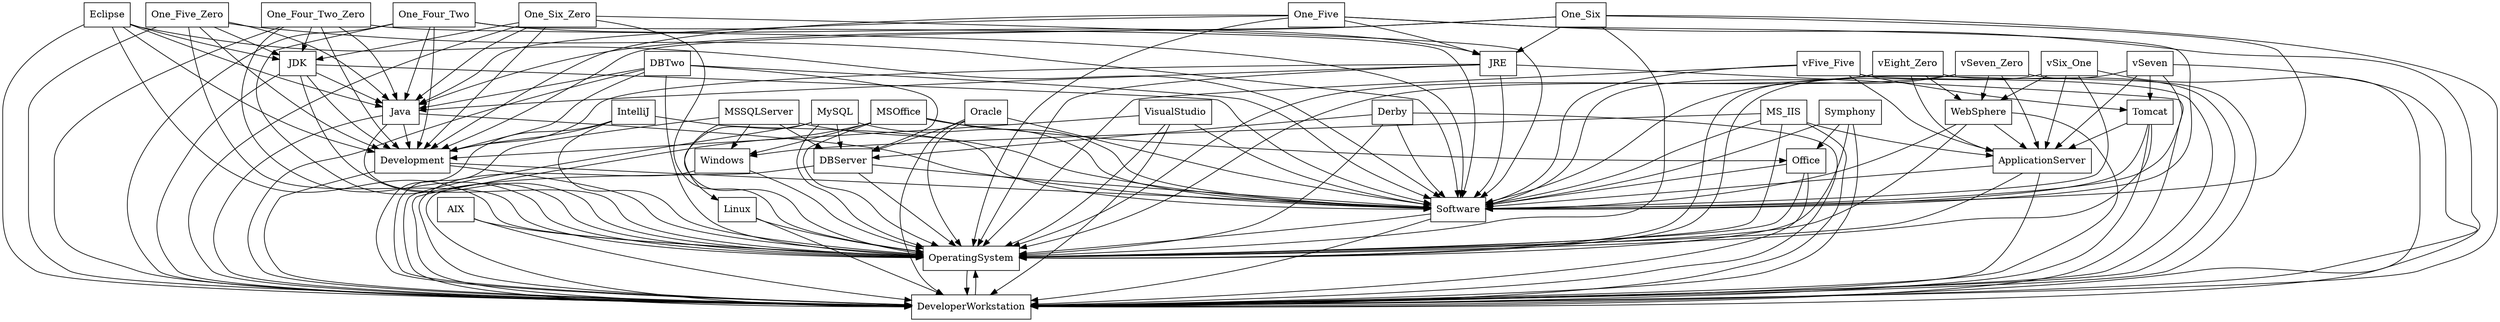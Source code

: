 digraph{
graph [rankdir=TB];
node [shape=box];
edge [arrowhead=normal];
0[label="Eclipse",]
1[label="Software",]
2[label="One_Four_Two",]
3[label="One_Five_Zero",]
4[label="MSOffice",]
5[label="Development",]
6[label="vSeven",]
7[label="MSSQLServer",]
8[label="Java",]
9[label="vFive_Five",]
10[label="VisualStudio",]
11[label="vSix_One",]
12[label="vEight_Zero",]
13[label="AIX",]
14[label="One_Four_Two_Zero",]
15[label="Oracle",]
16[label="JDK",]
17[label="IntelliJ",]
18[label="vSeven_Zero",]
19[label="OperatingSystem",]
20[label="WebSphere",]
21[label="One_Six",]
22[label="MySQL",]
23[label="ApplicationServer",]
24[label="MS_IIS",]
25[label="One_Five",]
26[label="Symphony",]
27[label="JRE",]
28[label="Linux",]
29[label="Windows",]
30[label="DBTwo",]
31[label="DeveloperWorkstation",]
32[label="DBServer",]
33[label="Tomcat",]
34[label="Derby",]
35[label="Office",]
36[label="One_Six_Zero",]
0->1[label="",]
0->5[label="",]
0->8[label="",]
0->16[label="",]
0->19[label="",]
0->31[label="",]
1->19[label="",]
1->31[label="",]
2->1[label="",]
2->5[label="",]
2->8[label="",]
2->19[label="",]
2->27[label="",]
2->31[label="",]
3->1[label="",]
3->5[label="",]
3->8[label="",]
3->16[label="",]
3->19[label="",]
3->31[label="",]
4->1[label="",]
4->19[label="",]
4->29[label="",]
4->31[label="",]
4->35[label="",]
5->1[label="",]
5->19[label="",]
5->31[label="",]
6->1[label="",]
6->19[label="",]
6->23[label="",]
6->31[label="",]
6->33[label="",]
7->1[label="",]
7->19[label="",]
7->29[label="",]
7->31[label="",]
7->32[label="",]
8->1[label="",]
8->5[label="",]
8->19[label="",]
8->31[label="",]
9->1[label="",]
9->19[label="",]
9->23[label="",]
9->31[label="",]
9->33[label="",]
10->1[label="",]
10->5[label="",]
10->19[label="",]
10->31[label="",]
11->1[label="",]
11->19[label="",]
11->20[label="",]
11->23[label="",]
11->31[label="",]
12->1[label="",]
12->19[label="",]
12->20[label="",]
12->23[label="",]
12->31[label="",]
13->19[label="",]
13->31[label="",]
14->1[label="",]
14->5[label="",]
14->8[label="",]
14->16[label="",]
14->19[label="",]
14->31[label="",]
15->1[label="",]
15->19[label="",]
15->31[label="",]
15->32[label="",]
16->1[label="",]
16->5[label="",]
16->8[label="",]
16->19[label="",]
16->31[label="",]
17->1[label="",]
17->5[label="",]
17->19[label="",]
17->31[label="",]
18->1[label="",]
18->19[label="",]
18->20[label="",]
18->23[label="",]
18->31[label="",]
19->31[label="",]
20->1[label="",]
20->19[label="",]
20->23[label="",]
20->31[label="",]
21->1[label="",]
21->5[label="",]
21->8[label="",]
21->19[label="",]
21->27[label="",]
21->31[label="",]
22->1[label="",]
22->19[label="",]
22->28[label="",]
22->31[label="",]
22->32[label="",]
23->1[label="",]
23->19[label="",]
23->31[label="",]
24->1[label="",]
24->19[label="",]
24->23[label="",]
24->29[label="",]
24->31[label="",]
25->1[label="",]
25->5[label="",]
25->8[label="",]
25->19[label="",]
25->27[label="",]
25->31[label="",]
26->1[label="",]
26->19[label="",]
26->31[label="",]
26->35[label="",]
27->1[label="",]
27->5[label="",]
27->8[label="",]
27->19[label="",]
27->31[label="",]
28->19[label="",]
28->31[label="",]
29->19[label="",]
29->31[label="",]
30->1[label="",]
30->5[label="",]
30->8[label="",]
30->19[label="",]
30->31[label="",]
30->32[label="",]
31->19[label="",]
32->1[label="",]
32->19[label="",]
32->31[label="",]
33->1[label="",]
33->19[label="",]
33->23[label="",]
33->31[label="",]
34->1[label="",]
34->19[label="",]
34->31[label="",]
34->32[label="",]
35->1[label="",]
35->19[label="",]
35->31[label="",]
36->1[label="",]
36->5[label="",]
36->8[label="",]
36->16[label="",]
36->19[label="",]
36->31[label="",]
}

